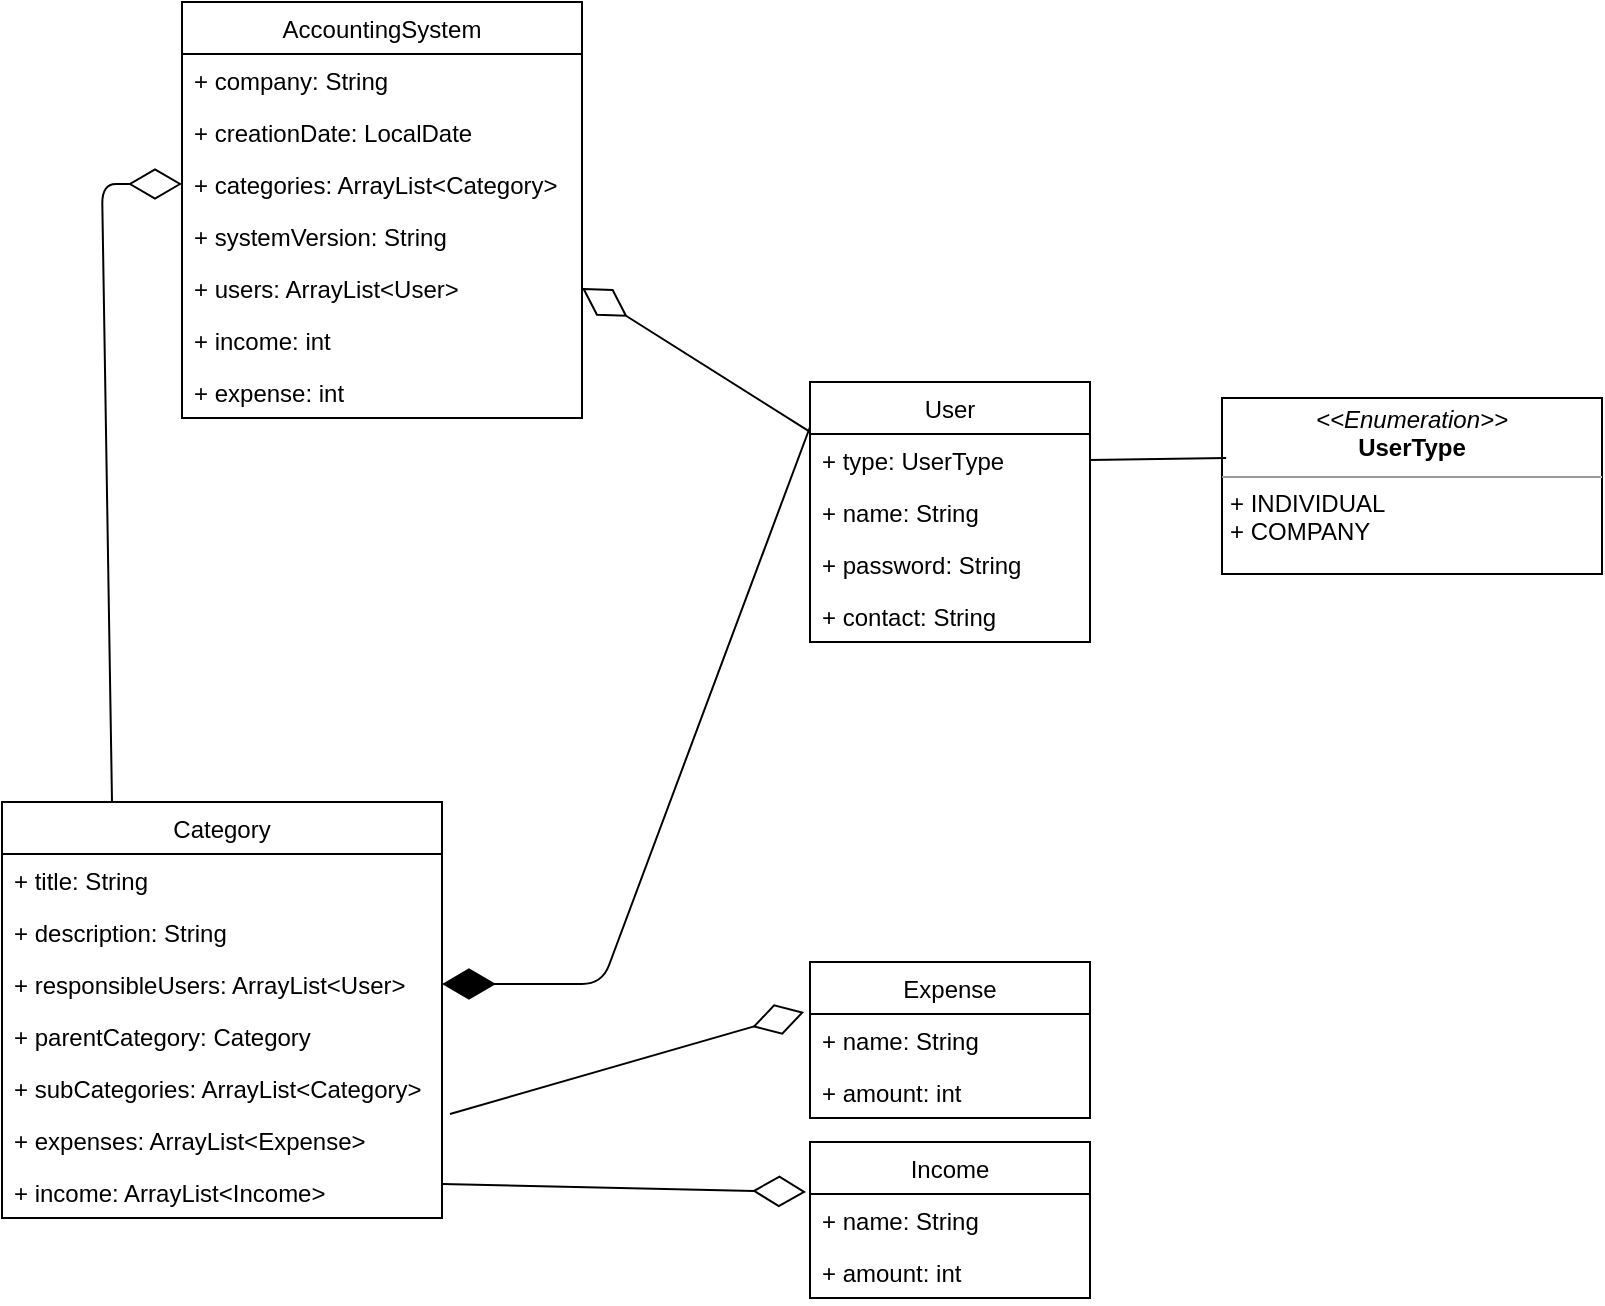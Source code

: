 <mxfile version="13.7.7" type="google"><diagram id="C5RBs43oDa-KdzZeNtuy" name="Page-1"><mxGraphModel dx="1422" dy="762" grid="1" gridSize="10" guides="1" tooltips="1" connect="1" arrows="1" fold="1" page="1" pageScale="1" pageWidth="827" pageHeight="1169" math="0" shadow="0"><root><mxCell id="WIyWlLk6GJQsqaUBKTNV-0"/><mxCell id="WIyWlLk6GJQsqaUBKTNV-1" parent="WIyWlLk6GJQsqaUBKTNV-0"/><mxCell id="RPzv0npngz4bA0eDb5xa-20" value="" style="endArrow=diamondThin;endFill=0;endSize=24;html=1;exitX=0.25;exitY=0;exitDx=0;exitDy=0;entryX=0;entryY=0.5;entryDx=0;entryDy=0;" parent="WIyWlLk6GJQsqaUBKTNV-1" source="RPzv0npngz4bA0eDb5xa-16" target="RPzv0npngz4bA0eDb5xa-8" edge="1"><mxGeometry width="160" relative="1" as="geometry"><mxPoint x="210" y="400" as="sourcePoint"/><mxPoint x="60" y="180" as="targetPoint"/><Array as="points"><mxPoint x="60" y="181"/></Array></mxGeometry></mxCell><mxCell id="RPzv0npngz4bA0eDb5xa-32" value="" style="endArrow=diamondThin;endFill=0;endSize=24;html=1;entryX=1;entryY=0.5;entryDx=0;entryDy=0;exitX=0;exitY=0.192;exitDx=0;exitDy=0;exitPerimeter=0;" parent="WIyWlLk6GJQsqaUBKTNV-1" source="RPzv0npngz4bA0eDb5xa-27" target="RPzv0npngz4bA0eDb5xa-15" edge="1"><mxGeometry width="160" relative="1" as="geometry"><mxPoint x="400" y="230" as="sourcePoint"/><mxPoint x="288" y="210" as="targetPoint"/></mxGeometry></mxCell><mxCell id="RPzv0npngz4bA0eDb5xa-33" value="" style="endArrow=diamondThin;endFill=1;endSize=24;html=1;entryX=1;entryY=0.5;entryDx=0;entryDy=0;exitX=0;exitY=0.173;exitDx=0;exitDy=0;exitPerimeter=0;" parent="WIyWlLk6GJQsqaUBKTNV-1" source="RPzv0npngz4bA0eDb5xa-27" target="RPzv0npngz4bA0eDb5xa-18" edge="1"><mxGeometry width="160" relative="1" as="geometry"><mxPoint x="360" y="471" as="sourcePoint"/><mxPoint x="440" y="420" as="targetPoint"/><Array as="points"><mxPoint x="310" y="581"/></Array></mxGeometry></mxCell><mxCell id="RPzv0npngz4bA0eDb5xa-16" value="Category" style="swimlane;fontStyle=0;childLayout=stackLayout;horizontal=1;startSize=26;fillColor=none;horizontalStack=0;resizeParent=1;resizeParentMax=0;resizeLast=0;collapsible=1;marginBottom=0;" parent="WIyWlLk6GJQsqaUBKTNV-1" vertex="1"><mxGeometry x="10" y="490" width="220" height="208" as="geometry"/></mxCell><mxCell id="RPzv0npngz4bA0eDb5xa-17" value="+ title: String" style="text;strokeColor=none;fillColor=none;align=left;verticalAlign=top;spacingLeft=4;spacingRight=4;overflow=hidden;rotatable=0;points=[[0,0.5],[1,0.5]];portConstraint=eastwest;" parent="RPzv0npngz4bA0eDb5xa-16" vertex="1"><mxGeometry y="26" width="220" height="26" as="geometry"/></mxCell><mxCell id="RPzv0npngz4bA0eDb5xa-21" value="+ description: String" style="text;strokeColor=none;fillColor=none;align=left;verticalAlign=top;spacingLeft=4;spacingRight=4;overflow=hidden;rotatable=0;points=[[0,0.5],[1,0.5]];portConstraint=eastwest;" parent="RPzv0npngz4bA0eDb5xa-16" vertex="1"><mxGeometry y="52" width="220" height="26" as="geometry"/></mxCell><mxCell id="RPzv0npngz4bA0eDb5xa-18" value="+ responsibleUsers: ArrayList&lt;User&gt;" style="text;strokeColor=none;fillColor=none;align=left;verticalAlign=top;spacingLeft=4;spacingRight=4;overflow=hidden;rotatable=0;points=[[0,0.5],[1,0.5]];portConstraint=eastwest;" parent="RPzv0npngz4bA0eDb5xa-16" vertex="1"><mxGeometry y="78" width="220" height="26" as="geometry"/></mxCell><mxCell id="3Y2Cl87t-5564zjXAMqc-0" value="" style="endArrow=diamondThin;endFill=0;endSize=24;html=1;entryX=-0.021;entryY=-0.038;entryDx=0;entryDy=0;entryPerimeter=0;" edge="1" parent="RPzv0npngz4bA0eDb5xa-16" target="RPzv0npngz4bA0eDb5xa-35"><mxGeometry width="160" relative="1" as="geometry"><mxPoint x="224" y="156" as="sourcePoint"/><mxPoint x="110" y="84.04" as="targetPoint"/></mxGeometry></mxCell><mxCell id="RPzv0npngz4bA0eDb5xa-19" value="+ parentCategory: Category" style="text;strokeColor=none;fillColor=none;align=left;verticalAlign=top;spacingLeft=4;spacingRight=4;overflow=hidden;rotatable=0;points=[[0,0.5],[1,0.5]];portConstraint=eastwest;" parent="RPzv0npngz4bA0eDb5xa-16" vertex="1"><mxGeometry y="104" width="220" height="26" as="geometry"/></mxCell><mxCell id="RPzv0npngz4bA0eDb5xa-22" value="+ subCategories: ArrayList&lt;Category&gt;" style="text;strokeColor=none;fillColor=none;align=left;verticalAlign=top;spacingLeft=4;spacingRight=4;overflow=hidden;rotatable=0;points=[[0,0.5],[1,0.5]];portConstraint=eastwest;" parent="RPzv0npngz4bA0eDb5xa-16" vertex="1"><mxGeometry y="130" width="220" height="26" as="geometry"/></mxCell><mxCell id="RPzv0npngz4bA0eDb5xa-25" value="+ expenses: ArrayList&lt;Expense&gt;" style="text;strokeColor=none;fillColor=none;align=left;verticalAlign=top;spacingLeft=4;spacingRight=4;overflow=hidden;rotatable=0;points=[[0,0.5],[1,0.5]];portConstraint=eastwest;" parent="RPzv0npngz4bA0eDb5xa-16" vertex="1"><mxGeometry y="156" width="220" height="26" as="geometry"/></mxCell><mxCell id="RPzv0npngz4bA0eDb5xa-26" value="+ income: ArrayList&lt;Income&gt;" style="text;strokeColor=none;fillColor=none;align=left;verticalAlign=top;spacingLeft=4;spacingRight=4;overflow=hidden;rotatable=0;points=[[0,0.5],[1,0.5]];portConstraint=eastwest;" parent="RPzv0npngz4bA0eDb5xa-16" vertex="1"><mxGeometry y="182" width="220" height="26" as="geometry"/></mxCell><mxCell id="RPzv0npngz4bA0eDb5xa-5" value="AccountingSystem" style="swimlane;fontStyle=0;childLayout=stackLayout;horizontal=1;startSize=26;fillColor=none;horizontalStack=0;resizeParent=1;resizeParentMax=0;resizeLast=0;collapsible=1;marginBottom=0;" parent="WIyWlLk6GJQsqaUBKTNV-1" vertex="1"><mxGeometry x="100" y="90" width="200" height="208" as="geometry"/></mxCell><mxCell id="RPzv0npngz4bA0eDb5xa-6" value="+ company: String" style="text;strokeColor=none;fillColor=none;align=left;verticalAlign=top;spacingLeft=4;spacingRight=4;overflow=hidden;rotatable=0;points=[[0,0.5],[1,0.5]];portConstraint=eastwest;" parent="RPzv0npngz4bA0eDb5xa-5" vertex="1"><mxGeometry y="26" width="200" height="26" as="geometry"/></mxCell><mxCell id="RPzv0npngz4bA0eDb5xa-7" value="+ creationDate: LocalDate" style="text;strokeColor=none;fillColor=none;align=left;verticalAlign=top;spacingLeft=4;spacingRight=4;overflow=hidden;rotatable=0;points=[[0,0.5],[1,0.5]];portConstraint=eastwest;" parent="RPzv0npngz4bA0eDb5xa-5" vertex="1"><mxGeometry y="52" width="200" height="26" as="geometry"/></mxCell><mxCell id="RPzv0npngz4bA0eDb5xa-8" value="+ categories: ArrayList&lt;Category&gt;" style="text;strokeColor=none;fillColor=none;align=left;verticalAlign=top;spacingLeft=4;spacingRight=4;overflow=hidden;rotatable=0;points=[[0,0.5],[1,0.5]];portConstraint=eastwest;" parent="RPzv0npngz4bA0eDb5xa-5" vertex="1"><mxGeometry y="78" width="200" height="26" as="geometry"/></mxCell><mxCell id="RPzv0npngz4bA0eDb5xa-14" value="+ systemVersion: String" style="text;strokeColor=none;fillColor=none;align=left;verticalAlign=top;spacingLeft=4;spacingRight=4;overflow=hidden;rotatable=0;points=[[0,0.5],[1,0.5]];portConstraint=eastwest;" parent="RPzv0npngz4bA0eDb5xa-5" vertex="1"><mxGeometry y="104" width="200" height="26" as="geometry"/></mxCell><mxCell id="RPzv0npngz4bA0eDb5xa-15" value="+ users: ArrayList&lt;User&gt;" style="text;strokeColor=none;fillColor=none;align=left;verticalAlign=top;spacingLeft=4;spacingRight=4;overflow=hidden;rotatable=0;points=[[0,0.5],[1,0.5]];portConstraint=eastwest;" parent="RPzv0npngz4bA0eDb5xa-5" vertex="1"><mxGeometry y="130" width="200" height="26" as="geometry"/></mxCell><mxCell id="RPzv0npngz4bA0eDb5xa-24" value="+ income: int " style="text;strokeColor=none;fillColor=none;align=left;verticalAlign=top;spacingLeft=4;spacingRight=4;overflow=hidden;rotatable=0;points=[[0,0.5],[1,0.5]];portConstraint=eastwest;" parent="RPzv0npngz4bA0eDb5xa-5" vertex="1"><mxGeometry y="156" width="200" height="26" as="geometry"/></mxCell><mxCell id="RPzv0npngz4bA0eDb5xa-23" value="+ expense: int" style="text;strokeColor=none;fillColor=none;align=left;verticalAlign=top;spacingLeft=4;spacingRight=4;overflow=hidden;rotatable=0;points=[[0,0.5],[1,0.5]];portConstraint=eastwest;" parent="RPzv0npngz4bA0eDb5xa-5" vertex="1"><mxGeometry y="182" width="200" height="26" as="geometry"/></mxCell><mxCell id="RPzv0npngz4bA0eDb5xa-27" value="User" style="swimlane;fontStyle=0;childLayout=stackLayout;horizontal=1;startSize=26;fillColor=none;horizontalStack=0;resizeParent=1;resizeParentMax=0;resizeLast=0;collapsible=1;marginBottom=0;" parent="WIyWlLk6GJQsqaUBKTNV-1" vertex="1"><mxGeometry x="414" y="280" width="140" height="130" as="geometry"/></mxCell><mxCell id="RPzv0npngz4bA0eDb5xa-28" value="+ type: UserType" style="text;strokeColor=none;fillColor=none;align=left;verticalAlign=top;spacingLeft=4;spacingRight=4;overflow=hidden;rotatable=0;points=[[0,0.5],[1,0.5]];portConstraint=eastwest;" parent="RPzv0npngz4bA0eDb5xa-27" vertex="1"><mxGeometry y="26" width="140" height="26" as="geometry"/></mxCell><mxCell id="RPzv0npngz4bA0eDb5xa-29" value="+ name: String" style="text;strokeColor=none;fillColor=none;align=left;verticalAlign=top;spacingLeft=4;spacingRight=4;overflow=hidden;rotatable=0;points=[[0,0.5],[1,0.5]];portConstraint=eastwest;" parent="RPzv0npngz4bA0eDb5xa-27" vertex="1"><mxGeometry y="52" width="140" height="26" as="geometry"/></mxCell><mxCell id="RPzv0npngz4bA0eDb5xa-30" value="+ password: String" style="text;strokeColor=none;fillColor=none;align=left;verticalAlign=top;spacingLeft=4;spacingRight=4;overflow=hidden;rotatable=0;points=[[0,0.5],[1,0.5]];portConstraint=eastwest;" parent="RPzv0npngz4bA0eDb5xa-27" vertex="1"><mxGeometry y="78" width="140" height="26" as="geometry"/></mxCell><mxCell id="RPzv0npngz4bA0eDb5xa-47" value="+ contact: String" style="text;strokeColor=none;fillColor=none;align=left;verticalAlign=top;spacingLeft=4;spacingRight=4;overflow=hidden;rotatable=0;points=[[0,0.5],[1,0.5]];portConstraint=eastwest;" parent="RPzv0npngz4bA0eDb5xa-27" vertex="1"><mxGeometry y="104" width="140" height="26" as="geometry"/></mxCell><mxCell id="RPzv0npngz4bA0eDb5xa-38" value="Income" style="swimlane;fontStyle=0;childLayout=stackLayout;horizontal=1;startSize=26;fillColor=none;horizontalStack=0;resizeParent=1;resizeParentMax=0;resizeLast=0;collapsible=1;marginBottom=0;" parent="WIyWlLk6GJQsqaUBKTNV-1" vertex="1"><mxGeometry x="414" y="660" width="140" height="78" as="geometry"/></mxCell><mxCell id="RPzv0npngz4bA0eDb5xa-39" value="+ name: String" style="text;strokeColor=none;fillColor=none;align=left;verticalAlign=top;spacingLeft=4;spacingRight=4;overflow=hidden;rotatable=0;points=[[0,0.5],[1,0.5]];portConstraint=eastwest;" parent="RPzv0npngz4bA0eDb5xa-38" vertex="1"><mxGeometry y="26" width="140" height="26" as="geometry"/></mxCell><mxCell id="RPzv0npngz4bA0eDb5xa-40" value="+ amount: int" style="text;strokeColor=none;fillColor=none;align=left;verticalAlign=top;spacingLeft=4;spacingRight=4;overflow=hidden;rotatable=0;points=[[0,0.5],[1,0.5]];portConstraint=eastwest;" parent="RPzv0npngz4bA0eDb5xa-38" vertex="1"><mxGeometry y="52" width="140" height="26" as="geometry"/></mxCell><mxCell id="RPzv0npngz4bA0eDb5xa-34" value="Expense" style="swimlane;fontStyle=0;childLayout=stackLayout;horizontal=1;startSize=26;fillColor=none;horizontalStack=0;resizeParent=1;resizeParentMax=0;resizeLast=0;collapsible=1;marginBottom=0;" parent="WIyWlLk6GJQsqaUBKTNV-1" vertex="1"><mxGeometry x="414" y="570" width="140" height="78" as="geometry"/></mxCell><mxCell id="RPzv0npngz4bA0eDb5xa-35" value="+ name: String" style="text;strokeColor=none;fillColor=none;align=left;verticalAlign=top;spacingLeft=4;spacingRight=4;overflow=hidden;rotatable=0;points=[[0,0.5],[1,0.5]];portConstraint=eastwest;" parent="RPzv0npngz4bA0eDb5xa-34" vertex="1"><mxGeometry y="26" width="140" height="26" as="geometry"/></mxCell><mxCell id="RPzv0npngz4bA0eDb5xa-36" value="+ amount: int" style="text;strokeColor=none;fillColor=none;align=left;verticalAlign=top;spacingLeft=4;spacingRight=4;overflow=hidden;rotatable=0;points=[[0,0.5],[1,0.5]];portConstraint=eastwest;" parent="RPzv0npngz4bA0eDb5xa-34" vertex="1"><mxGeometry y="52" width="140" height="26" as="geometry"/></mxCell><mxCell id="RPzv0npngz4bA0eDb5xa-45" value="&lt;p style=&quot;margin: 0px ; margin-top: 4px ; text-align: center&quot;&gt;&lt;i&gt;&amp;lt;&amp;lt;Enumeration&amp;gt;&amp;gt;&lt;/i&gt;&lt;br&gt;&lt;b&gt;UserType&lt;/b&gt;&lt;/p&gt;&lt;hr size=&quot;1&quot;&gt;&lt;p style=&quot;margin: 0px ; margin-left: 4px&quot;&gt;+ INDIVIDUAL&lt;br&gt;+ COMPANY&lt;/p&gt;&lt;p style=&quot;margin: 0px ; margin-left: 4px&quot;&gt;&lt;br&gt;&lt;/p&gt;" style="verticalAlign=top;align=left;overflow=fill;fontSize=12;fontFamily=Helvetica;html=1;" parent="WIyWlLk6GJQsqaUBKTNV-1" vertex="1"><mxGeometry x="620" y="288" width="190" height="88" as="geometry"/></mxCell><mxCell id="RPzv0npngz4bA0eDb5xa-46" value="" style="endArrow=none;html=1;exitX=1;exitY=0.5;exitDx=0;exitDy=0;entryX=0.011;entryY=0.341;entryDx=0;entryDy=0;entryPerimeter=0;" parent="WIyWlLk6GJQsqaUBKTNV-1" source="RPzv0npngz4bA0eDb5xa-28" target="RPzv0npngz4bA0eDb5xa-45" edge="1"><mxGeometry width="50" height="50" relative="1" as="geometry"><mxPoint x="630" y="430" as="sourcePoint"/><mxPoint x="680" y="380" as="targetPoint"/></mxGeometry></mxCell><mxCell id="3Y2Cl87t-5564zjXAMqc-1" value="" style="endArrow=diamondThin;endFill=0;endSize=24;html=1;entryX=-0.014;entryY=-0.038;entryDx=0;entryDy=0;entryPerimeter=0;" edge="1" parent="WIyWlLk6GJQsqaUBKTNV-1" target="RPzv0npngz4bA0eDb5xa-39"><mxGeometry width="160" relative="1" as="geometry"><mxPoint x="230" y="680.99" as="sourcePoint"/><mxPoint x="407.06" y="630.002" as="targetPoint"/></mxGeometry></mxCell></root></mxGraphModel></diagram></mxfile>